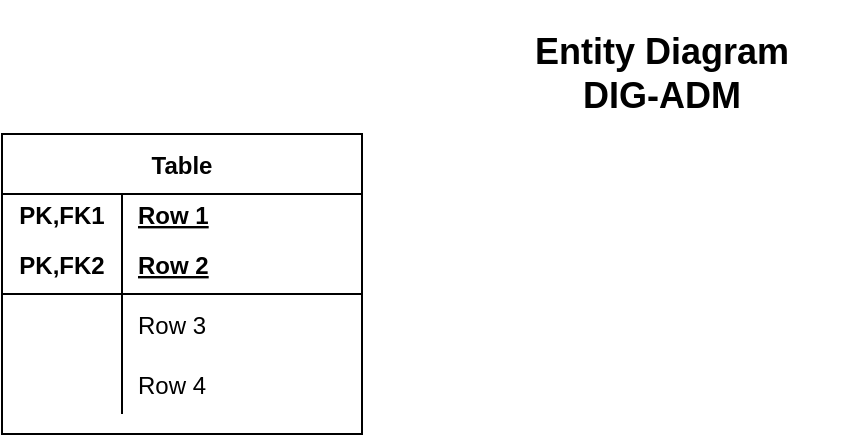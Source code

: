 <mxfile version="14.0.0" type="github">
  <diagram id="mYW4_g8vzynQxf5SS8_O" name="Page-1">
    <mxGraphModel dx="1422" dy="1894" grid="1" gridSize="10" guides="1" tooltips="1" connect="1" arrows="1" fold="1" page="1" pageScale="1" pageWidth="850" pageHeight="1100" math="0" shadow="0">
      <root>
        <mxCell id="0" />
        <mxCell id="1" parent="0" />
        <mxCell id="UnNom9NbDRNs0tLpPu8X-1" value="Table" style="shape=table;startSize=30;container=1;collapsible=1;childLayout=tableLayout;fixedRows=1;rowLines=0;fontStyle=1;align=center;resizeLast=1;" vertex="1" parent="1">
          <mxGeometry x="60" y="-1010" width="180" height="150" as="geometry" />
        </mxCell>
        <mxCell id="UnNom9NbDRNs0tLpPu8X-2" value="" style="shape=partialRectangle;collapsible=0;dropTarget=0;pointerEvents=0;fillColor=none;top=0;left=0;bottom=0;right=0;points=[[0,0.5],[1,0.5]];portConstraint=eastwest;" vertex="1" parent="UnNom9NbDRNs0tLpPu8X-1">
          <mxGeometry y="30" width="180" height="20" as="geometry" />
        </mxCell>
        <mxCell id="UnNom9NbDRNs0tLpPu8X-3" value="PK,FK1" style="shape=partialRectangle;connectable=0;fillColor=none;top=0;left=0;bottom=0;right=0;fontStyle=1;overflow=hidden;" vertex="1" parent="UnNom9NbDRNs0tLpPu8X-2">
          <mxGeometry width="60" height="20" as="geometry" />
        </mxCell>
        <mxCell id="UnNom9NbDRNs0tLpPu8X-4" value="Row 1" style="shape=partialRectangle;connectable=0;fillColor=none;top=0;left=0;bottom=0;right=0;align=left;spacingLeft=6;fontStyle=5;overflow=hidden;" vertex="1" parent="UnNom9NbDRNs0tLpPu8X-2">
          <mxGeometry x="60" width="120" height="20" as="geometry" />
        </mxCell>
        <mxCell id="UnNom9NbDRNs0tLpPu8X-5" value="" style="shape=partialRectangle;collapsible=0;dropTarget=0;pointerEvents=0;fillColor=none;top=0;left=0;bottom=1;right=0;points=[[0,0.5],[1,0.5]];portConstraint=eastwest;" vertex="1" parent="UnNom9NbDRNs0tLpPu8X-1">
          <mxGeometry y="50" width="180" height="30" as="geometry" />
        </mxCell>
        <mxCell id="UnNom9NbDRNs0tLpPu8X-6" value="PK,FK2" style="shape=partialRectangle;connectable=0;fillColor=none;top=0;left=0;bottom=0;right=0;fontStyle=1;overflow=hidden;" vertex="1" parent="UnNom9NbDRNs0tLpPu8X-5">
          <mxGeometry width="60" height="30" as="geometry" />
        </mxCell>
        <mxCell id="UnNom9NbDRNs0tLpPu8X-7" value="Row 2" style="shape=partialRectangle;connectable=0;fillColor=none;top=0;left=0;bottom=0;right=0;align=left;spacingLeft=6;fontStyle=5;overflow=hidden;" vertex="1" parent="UnNom9NbDRNs0tLpPu8X-5">
          <mxGeometry x="60" width="120" height="30" as="geometry" />
        </mxCell>
        <mxCell id="UnNom9NbDRNs0tLpPu8X-8" value="" style="shape=partialRectangle;collapsible=0;dropTarget=0;pointerEvents=0;fillColor=none;top=0;left=0;bottom=0;right=0;points=[[0,0.5],[1,0.5]];portConstraint=eastwest;" vertex="1" parent="UnNom9NbDRNs0tLpPu8X-1">
          <mxGeometry y="80" width="180" height="30" as="geometry" />
        </mxCell>
        <mxCell id="UnNom9NbDRNs0tLpPu8X-9" value="" style="shape=partialRectangle;connectable=0;fillColor=none;top=0;left=0;bottom=0;right=0;editable=1;overflow=hidden;" vertex="1" parent="UnNom9NbDRNs0tLpPu8X-8">
          <mxGeometry width="60" height="30" as="geometry" />
        </mxCell>
        <mxCell id="UnNom9NbDRNs0tLpPu8X-10" value="Row 3" style="shape=partialRectangle;connectable=0;fillColor=none;top=0;left=0;bottom=0;right=0;align=left;spacingLeft=6;overflow=hidden;" vertex="1" parent="UnNom9NbDRNs0tLpPu8X-8">
          <mxGeometry x="60" width="120" height="30" as="geometry" />
        </mxCell>
        <mxCell id="UnNom9NbDRNs0tLpPu8X-11" value="" style="shape=partialRectangle;collapsible=0;dropTarget=0;pointerEvents=0;fillColor=none;top=0;left=0;bottom=0;right=0;points=[[0,0.5],[1,0.5]];portConstraint=eastwest;" vertex="1" parent="UnNom9NbDRNs0tLpPu8X-1">
          <mxGeometry y="110" width="180" height="30" as="geometry" />
        </mxCell>
        <mxCell id="UnNom9NbDRNs0tLpPu8X-12" value="" style="shape=partialRectangle;connectable=0;fillColor=none;top=0;left=0;bottom=0;right=0;editable=1;overflow=hidden;" vertex="1" parent="UnNom9NbDRNs0tLpPu8X-11">
          <mxGeometry width="60" height="30" as="geometry" />
        </mxCell>
        <mxCell id="UnNom9NbDRNs0tLpPu8X-13" value="Row 4" style="shape=partialRectangle;connectable=0;fillColor=none;top=0;left=0;bottom=0;right=0;align=left;spacingLeft=6;overflow=hidden;" vertex="1" parent="UnNom9NbDRNs0tLpPu8X-11">
          <mxGeometry x="60" width="120" height="30" as="geometry" />
        </mxCell>
        <mxCell id="UnNom9NbDRNs0tLpPu8X-14" value="&lt;h2&gt;Entity Diagram&lt;br&gt;DIG-ADM&lt;/h2&gt;" style="text;html=1;strokeColor=none;fillColor=none;align=center;verticalAlign=middle;whiteSpace=wrap;rounded=0;" vertex="1" parent="1">
          <mxGeometry x="290" y="-1050" width="200" height="20" as="geometry" />
        </mxCell>
      </root>
    </mxGraphModel>
  </diagram>
</mxfile>
